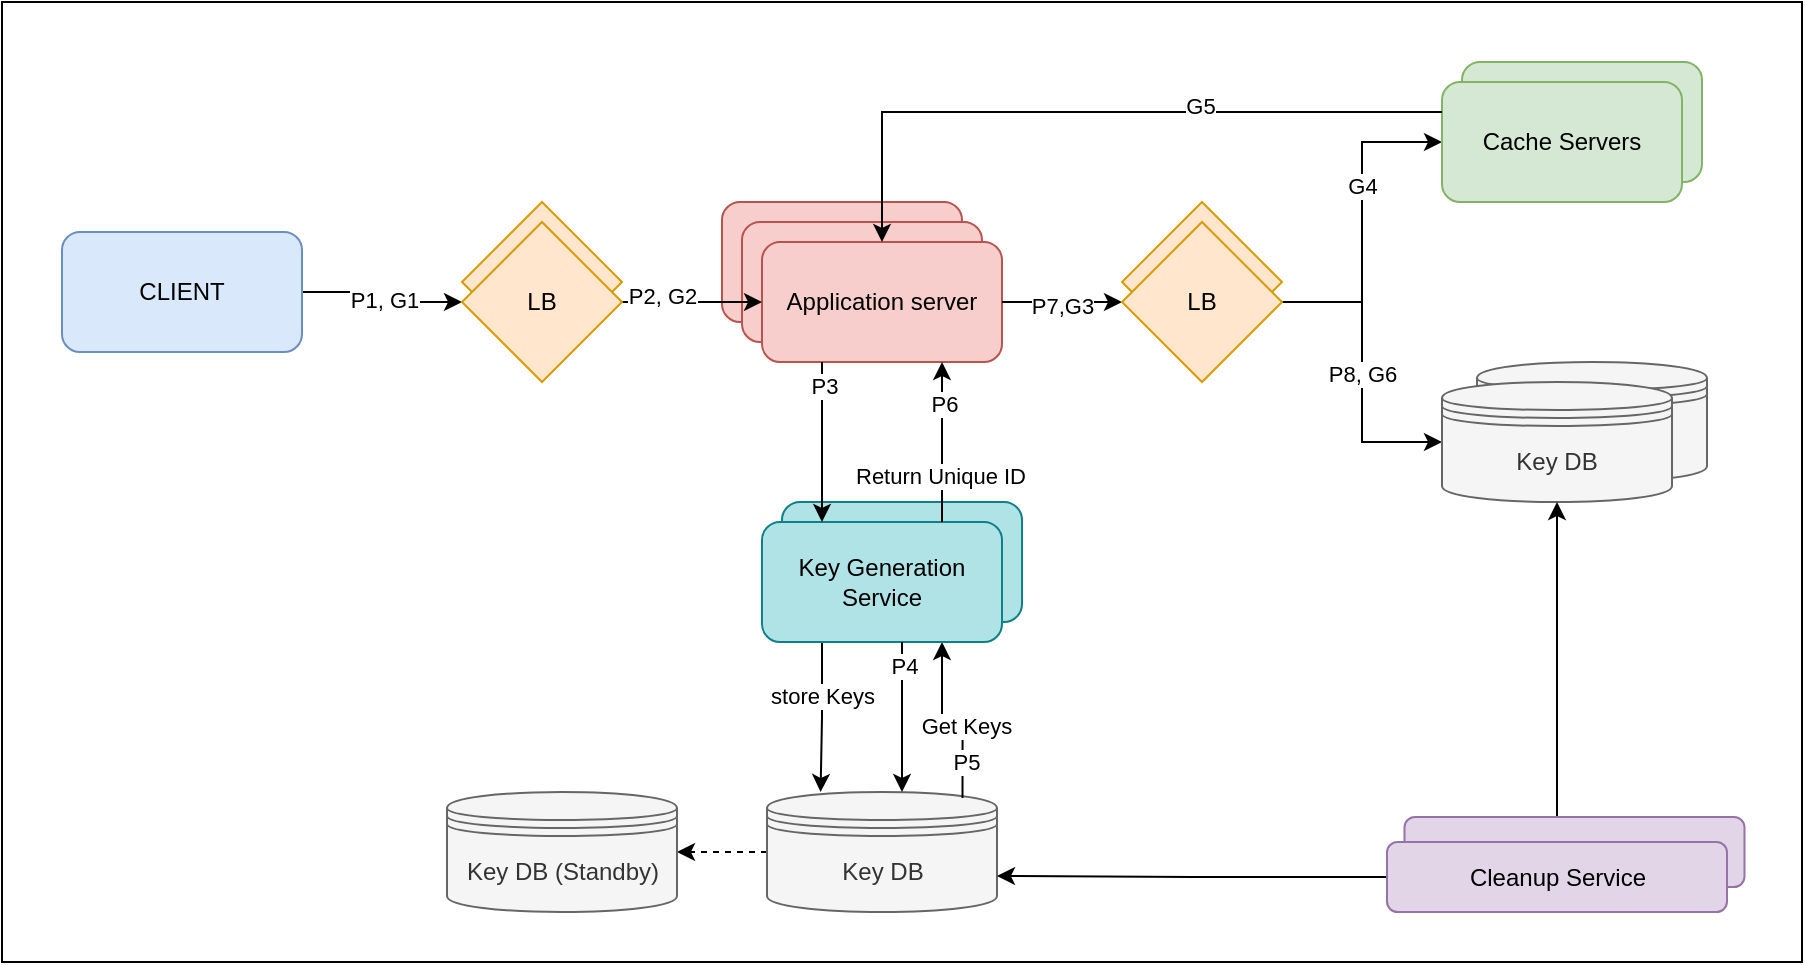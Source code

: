 <mxfile version="27.2.0">
  <diagram name="Page-1" id="cLk97iHQLmaZrUIqqrmd">
    <mxGraphModel dx="1234" dy="790" grid="1" gridSize="10" guides="1" tooltips="1" connect="1" arrows="1" fold="1" page="1" pageScale="1" pageWidth="1100" pageHeight="850" math="0" shadow="0">
      <root>
        <mxCell id="0" />
        <mxCell id="1" parent="0" />
        <mxCell id="I1hDKyZTGQR--XwQxH3r-68" value="" style="rounded=0;whiteSpace=wrap;html=1;" vertex="1" parent="1">
          <mxGeometry x="120" y="90" width="900" height="480" as="geometry" />
        </mxCell>
        <mxCell id="I1hDKyZTGQR--XwQxH3r-5" value="" style="edgeStyle=orthogonalEdgeStyle;rounded=0;orthogonalLoop=1;jettySize=auto;html=1;" edge="1" parent="1" source="I1hDKyZTGQR--XwQxH3r-2" target="I1hDKyZTGQR--XwQxH3r-3">
          <mxGeometry relative="1" as="geometry" />
        </mxCell>
        <mxCell id="I1hDKyZTGQR--XwQxH3r-50" value="P1, G1" style="edgeLabel;html=1;align=center;verticalAlign=middle;resizable=0;points=[];" vertex="1" connectable="0" parent="I1hDKyZTGQR--XwQxH3r-5">
          <mxGeometry x="0.04" y="1" relative="1" as="geometry">
            <mxPoint as="offset" />
          </mxGeometry>
        </mxCell>
        <mxCell id="I1hDKyZTGQR--XwQxH3r-2" value="CLIENT" style="rounded=1;whiteSpace=wrap;html=1;fillColor=#dae8fc;strokeColor=#6c8ebf;" vertex="1" parent="1">
          <mxGeometry x="150" y="205" width="120" height="60" as="geometry" />
        </mxCell>
        <mxCell id="I1hDKyZTGQR--XwQxH3r-10" value="" style="group" vertex="1" connectable="0" parent="1">
          <mxGeometry x="480" y="190" width="140" height="80" as="geometry" />
        </mxCell>
        <mxCell id="I1hDKyZTGQR--XwQxH3r-8" value="&lt;span style=&quot;color: rgba(0, 0, 0, 0); font-family: monospace; font-size: 0px; text-align: start; text-wrap-mode: nowrap;&quot;&gt;%3CmxGraphModel%3E%3Croot%3E%3CmxCell%20id%3D%220%22%2F%3E%3CmxCell%20id%3D%221%22%20parent%3D%220%22%2F%3E%3CmxCell%20id%3D%222%22%20value%3D%22Application%20server%22%20style%3D%22rounded%3D1%3BwhiteSpace%3Dwrap%3Bhtml%3D1%3B%22%20vertex%3D%221%22%20parent%3D%221%22%3E%3CmxGeometry%20x%3D%22490%22%20y%3D%22210%22%20width%3D%22120%22%20height%3D%2260%22%20as%3D%22geometry%22%2F%3E%3C%2FmxCell%3E%3C%2Froot%3E%3C%2FmxGraphModel%3E&lt;/span&gt;" style="rounded=1;whiteSpace=wrap;html=1;fillColor=#f8cecc;strokeColor=#b85450;" vertex="1" parent="I1hDKyZTGQR--XwQxH3r-10">
          <mxGeometry width="120" height="60" as="geometry" />
        </mxCell>
        <mxCell id="I1hDKyZTGQR--XwQxH3r-9" value="&lt;span style=&quot;color: rgba(0, 0, 0, 0); font-family: monospace; font-size: 0px; text-align: start; text-wrap-mode: nowrap;&quot;&gt;%3CmxGraphModel%3E%3Croot%3E%3CmxCell%20id%3D%220%22%2F%3E%3CmxCell%20id%3D%221%22%20parent%3D%220%22%2F%3E%3CmxCell%20id%3D%222%22%20value%3D%22Application%20server%22%20style%3D%22rounded%3D1%3BwhiteSpace%3Dwrap%3Bhtml%3D1%3B%22%20vertex%3D%221%22%20parent%3D%221%22%3E%3CmxGeometry%20x%3D%22490%22%20y%3D%22210%22%20width%3D%22120%22%20height%3D%2260%22%20as%3D%22geometry%22%2F%3E%3C%2FmxCell%3E%3C%2Froot%3E%3C%2FmxGraphModel%3E&lt;/span&gt;" style="rounded=1;whiteSpace=wrap;html=1;fillColor=#f8cecc;strokeColor=#b85450;" vertex="1" parent="I1hDKyZTGQR--XwQxH3r-10">
          <mxGeometry x="10" y="10" width="120" height="60" as="geometry" />
        </mxCell>
        <mxCell id="I1hDKyZTGQR--XwQxH3r-6" value="Application server" style="rounded=1;whiteSpace=wrap;html=1;fillColor=#f8cecc;strokeColor=#b85450;" vertex="1" parent="I1hDKyZTGQR--XwQxH3r-10">
          <mxGeometry x="20" y="20" width="120" height="60" as="geometry" />
        </mxCell>
        <mxCell id="I1hDKyZTGQR--XwQxH3r-7" value="" style="edgeStyle=orthogonalEdgeStyle;rounded=0;orthogonalLoop=1;jettySize=auto;html=1;" edge="1" parent="1" source="I1hDKyZTGQR--XwQxH3r-3" target="I1hDKyZTGQR--XwQxH3r-6">
          <mxGeometry relative="1" as="geometry" />
        </mxCell>
        <mxCell id="I1hDKyZTGQR--XwQxH3r-51" value="P2, G2" style="edgeLabel;html=1;align=center;verticalAlign=middle;resizable=0;points=[];" vertex="1" connectable="0" parent="I1hDKyZTGQR--XwQxH3r-7">
          <mxGeometry x="-0.5" y="3" relative="1" as="geometry">
            <mxPoint x="2" as="offset" />
          </mxGeometry>
        </mxCell>
        <mxCell id="I1hDKyZTGQR--XwQxH3r-34" style="edgeStyle=orthogonalEdgeStyle;rounded=0;orthogonalLoop=1;jettySize=auto;html=1;exitX=1;exitY=0.5;exitDx=0;exitDy=0;entryX=0;entryY=0.5;entryDx=0;entryDy=0;" edge="1" parent="1" source="I1hDKyZTGQR--XwQxH3r-11" target="I1hDKyZTGQR--XwQxH3r-31">
          <mxGeometry relative="1" as="geometry" />
        </mxCell>
        <mxCell id="I1hDKyZTGQR--XwQxH3r-63" value="G4" style="edgeLabel;html=1;align=center;verticalAlign=middle;resizable=0;points=[];" vertex="1" connectable="0" parent="I1hDKyZTGQR--XwQxH3r-34">
          <mxGeometry x="0.225" relative="1" as="geometry">
            <mxPoint as="offset" />
          </mxGeometry>
        </mxCell>
        <mxCell id="I1hDKyZTGQR--XwQxH3r-37" style="edgeStyle=orthogonalEdgeStyle;rounded=0;orthogonalLoop=1;jettySize=auto;html=1;entryX=0;entryY=0.5;entryDx=0;entryDy=0;" edge="1" parent="1" source="I1hDKyZTGQR--XwQxH3r-11" target="I1hDKyZTGQR--XwQxH3r-35">
          <mxGeometry relative="1" as="geometry" />
        </mxCell>
        <mxCell id="I1hDKyZTGQR--XwQxH3r-59" value="P8, G6" style="edgeLabel;html=1;align=center;verticalAlign=middle;resizable=0;points=[];" vertex="1" connectable="0" parent="I1hDKyZTGQR--XwQxH3r-37">
          <mxGeometry x="0.013" relative="1" as="geometry">
            <mxPoint as="offset" />
          </mxGeometry>
        </mxCell>
        <mxCell id="I1hDKyZTGQR--XwQxH3r-27" value="" style="edgeStyle=orthogonalEdgeStyle;rounded=0;orthogonalLoop=1;jettySize=auto;html=1;dashed=1;" edge="1" parent="1" source="I1hDKyZTGQR--XwQxH3r-15" target="I1hDKyZTGQR--XwQxH3r-25">
          <mxGeometry relative="1" as="geometry" />
        </mxCell>
        <mxCell id="I1hDKyZTGQR--XwQxH3r-15" value="Key DB" style="shape=datastore;whiteSpace=wrap;html=1;fillColor=#f5f5f5;fontColor=#333333;strokeColor=#666666;" vertex="1" parent="1">
          <mxGeometry x="502.5" y="485" width="115" height="60" as="geometry" />
        </mxCell>
        <mxCell id="I1hDKyZTGQR--XwQxH3r-21" style="edgeStyle=orthogonalEdgeStyle;rounded=0;orthogonalLoop=1;jettySize=auto;html=1;exitX=0.25;exitY=1;exitDx=0;exitDy=0;entryX=0.233;entryY=0;entryDx=0;entryDy=0;entryPerimeter=0;" edge="1" parent="1" source="I1hDKyZTGQR--XwQxH3r-12" target="I1hDKyZTGQR--XwQxH3r-15">
          <mxGeometry relative="1" as="geometry" />
        </mxCell>
        <mxCell id="I1hDKyZTGQR--XwQxH3r-23" value="store Keys" style="edgeLabel;html=1;align=center;verticalAlign=middle;resizable=0;points=[];" vertex="1" connectable="0" parent="I1hDKyZTGQR--XwQxH3r-21">
          <mxGeometry x="-0.29" relative="1" as="geometry">
            <mxPoint as="offset" />
          </mxGeometry>
        </mxCell>
        <mxCell id="I1hDKyZTGQR--XwQxH3r-22" style="edgeStyle=orthogonalEdgeStyle;rounded=0;orthogonalLoop=1;jettySize=auto;html=1;exitX=0.85;exitY=0.05;exitDx=0;exitDy=0;entryX=0.75;entryY=1;entryDx=0;entryDy=0;exitPerimeter=0;" edge="1" parent="1" source="I1hDKyZTGQR--XwQxH3r-15" target="I1hDKyZTGQR--XwQxH3r-12">
          <mxGeometry relative="1" as="geometry" />
        </mxCell>
        <mxCell id="I1hDKyZTGQR--XwQxH3r-24" value="Get Keys" style="edgeLabel;html=1;align=center;verticalAlign=middle;resizable=0;points=[];" vertex="1" connectable="0" parent="I1hDKyZTGQR--XwQxH3r-22">
          <mxGeometry x="-0.178" y="-1" relative="1" as="geometry">
            <mxPoint as="offset" />
          </mxGeometry>
        </mxCell>
        <mxCell id="I1hDKyZTGQR--XwQxH3r-56" value="P5" style="edgeLabel;html=1;align=center;verticalAlign=middle;resizable=0;points=[];" vertex="1" connectable="0" parent="I1hDKyZTGQR--XwQxH3r-22">
          <mxGeometry x="-0.779" y="-1" relative="1" as="geometry">
            <mxPoint y="-8" as="offset" />
          </mxGeometry>
        </mxCell>
        <mxCell id="I1hDKyZTGQR--XwQxH3r-25" value="Key DB (Standby)" style="shape=datastore;whiteSpace=wrap;html=1;fillColor=#f5f5f5;fontColor=#333333;strokeColor=#666666;" vertex="1" parent="1">
          <mxGeometry x="342.5" y="485" width="115" height="60" as="geometry" />
        </mxCell>
        <mxCell id="I1hDKyZTGQR--XwQxH3r-28" value="" style="edgeStyle=orthogonalEdgeStyle;rounded=0;orthogonalLoop=1;jettySize=auto;html=1;" edge="1" parent="1" source="I1hDKyZTGQR--XwQxH3r-6" target="I1hDKyZTGQR--XwQxH3r-11">
          <mxGeometry relative="1" as="geometry" />
        </mxCell>
        <mxCell id="I1hDKyZTGQR--XwQxH3r-58" value="P7,G3" style="edgeLabel;html=1;align=center;verticalAlign=middle;resizable=0;points=[];" vertex="1" connectable="0" parent="I1hDKyZTGQR--XwQxH3r-28">
          <mxGeometry x="-0.033" y="-2" relative="1" as="geometry">
            <mxPoint x="1" as="offset" />
          </mxGeometry>
        </mxCell>
        <mxCell id="I1hDKyZTGQR--XwQxH3r-38" value="" style="group" vertex="1" connectable="0" parent="1">
          <mxGeometry x="840" y="270" width="132.5" height="70" as="geometry" />
        </mxCell>
        <mxCell id="I1hDKyZTGQR--XwQxH3r-36" value="Key DB" style="shape=datastore;whiteSpace=wrap;html=1;fillColor=#f5f5f5;fontColor=#333333;strokeColor=#666666;" vertex="1" parent="I1hDKyZTGQR--XwQxH3r-38">
          <mxGeometry x="17.5" width="115" height="60" as="geometry" />
        </mxCell>
        <mxCell id="I1hDKyZTGQR--XwQxH3r-35" value="Key DB" style="shape=datastore;whiteSpace=wrap;html=1;fillColor=#f5f5f5;fontColor=#333333;strokeColor=#666666;" vertex="1" parent="I1hDKyZTGQR--XwQxH3r-38">
          <mxGeometry y="10" width="115" height="60" as="geometry" />
        </mxCell>
        <mxCell id="I1hDKyZTGQR--XwQxH3r-39" value="" style="group" vertex="1" connectable="0" parent="1">
          <mxGeometry x="840" y="120" width="130" height="70" as="geometry" />
        </mxCell>
        <mxCell id="I1hDKyZTGQR--XwQxH3r-32" value="Cache Servers" style="rounded=1;whiteSpace=wrap;html=1;fillColor=#d5e8d4;strokeColor=#82b366;" vertex="1" parent="I1hDKyZTGQR--XwQxH3r-39">
          <mxGeometry x="10" width="120" height="60" as="geometry" />
        </mxCell>
        <mxCell id="I1hDKyZTGQR--XwQxH3r-31" value="Cache Servers" style="rounded=1;whiteSpace=wrap;html=1;fillColor=#d5e8d4;strokeColor=#82b366;" vertex="1" parent="I1hDKyZTGQR--XwQxH3r-39">
          <mxGeometry y="10" width="120" height="60" as="geometry" />
        </mxCell>
        <mxCell id="I1hDKyZTGQR--XwQxH3r-40" value="" style="group" vertex="1" connectable="0" parent="1">
          <mxGeometry x="680" y="190" width="80" height="90" as="geometry" />
        </mxCell>
        <mxCell id="I1hDKyZTGQR--XwQxH3r-30" value="LB" style="rhombus;whiteSpace=wrap;html=1;fillColor=#ffe6cc;strokeColor=#d79b00;" vertex="1" parent="I1hDKyZTGQR--XwQxH3r-40">
          <mxGeometry width="80" height="80" as="geometry" />
        </mxCell>
        <mxCell id="I1hDKyZTGQR--XwQxH3r-11" value="LB" style="rhombus;whiteSpace=wrap;html=1;fillColor=#ffe6cc;strokeColor=#d79b00;" vertex="1" parent="I1hDKyZTGQR--XwQxH3r-40">
          <mxGeometry y="10" width="80" height="80" as="geometry" />
        </mxCell>
        <mxCell id="I1hDKyZTGQR--XwQxH3r-42" value="" style="group" vertex="1" connectable="0" parent="1">
          <mxGeometry x="500" y="340" width="130" height="70" as="geometry" />
        </mxCell>
        <mxCell id="I1hDKyZTGQR--XwQxH3r-41" value="Key Generation Service" style="rounded=1;whiteSpace=wrap;html=1;fillColor=#b0e3e6;strokeColor=#0e8088;" vertex="1" parent="I1hDKyZTGQR--XwQxH3r-42">
          <mxGeometry x="10" width="120" height="60" as="geometry" />
        </mxCell>
        <mxCell id="I1hDKyZTGQR--XwQxH3r-12" value="Key Generation Service" style="rounded=1;whiteSpace=wrap;html=1;fillColor=#b0e3e6;strokeColor=#0e8088;" vertex="1" parent="I1hDKyZTGQR--XwQxH3r-42">
          <mxGeometry y="10" width="120" height="60" as="geometry" />
        </mxCell>
        <mxCell id="I1hDKyZTGQR--XwQxH3r-45" style="edgeStyle=orthogonalEdgeStyle;rounded=0;orthogonalLoop=1;jettySize=auto;html=1;entryX=1;entryY=0.7;entryDx=0;entryDy=0;" edge="1" parent="1" source="I1hDKyZTGQR--XwQxH3r-43" target="I1hDKyZTGQR--XwQxH3r-15">
          <mxGeometry relative="1" as="geometry" />
        </mxCell>
        <mxCell id="I1hDKyZTGQR--XwQxH3r-46" style="edgeStyle=orthogonalEdgeStyle;rounded=0;orthogonalLoop=1;jettySize=auto;html=1;exitX=0.5;exitY=0;exitDx=0;exitDy=0;" edge="1" parent="1" source="I1hDKyZTGQR--XwQxH3r-43" target="I1hDKyZTGQR--XwQxH3r-35">
          <mxGeometry relative="1" as="geometry" />
        </mxCell>
        <mxCell id="I1hDKyZTGQR--XwQxH3r-48" value="" style="group" vertex="1" connectable="0" parent="1">
          <mxGeometry x="812.5" y="497.5" width="178.75" height="47.5" as="geometry" />
        </mxCell>
        <mxCell id="I1hDKyZTGQR--XwQxH3r-47" value="Cleanup Service" style="rounded=1;whiteSpace=wrap;html=1;fillColor=#e1d5e7;strokeColor=#9673a6;" vertex="1" parent="I1hDKyZTGQR--XwQxH3r-48">
          <mxGeometry x="8.75" width="170" height="35" as="geometry" />
        </mxCell>
        <mxCell id="I1hDKyZTGQR--XwQxH3r-43" value="Cleanup Service" style="rounded=1;whiteSpace=wrap;html=1;fillColor=#e1d5e7;strokeColor=#9673a6;" vertex="1" parent="I1hDKyZTGQR--XwQxH3r-48">
          <mxGeometry y="12.5" width="170" height="35" as="geometry" />
        </mxCell>
        <mxCell id="I1hDKyZTGQR--XwQxH3r-54" value="" style="edgeStyle=orthogonalEdgeStyle;rounded=0;orthogonalLoop=1;jettySize=auto;html=1;" edge="1" parent="1" source="I1hDKyZTGQR--XwQxH3r-12" target="I1hDKyZTGQR--XwQxH3r-15">
          <mxGeometry relative="1" as="geometry">
            <Array as="points">
              <mxPoint x="570" y="430" />
              <mxPoint x="570" y="430" />
            </Array>
          </mxGeometry>
        </mxCell>
        <mxCell id="I1hDKyZTGQR--XwQxH3r-55" value="P4" style="edgeLabel;html=1;align=center;verticalAlign=middle;resizable=0;points=[];" vertex="1" connectable="0" parent="I1hDKyZTGQR--XwQxH3r-54">
          <mxGeometry x="-0.68" y="1" relative="1" as="geometry">
            <mxPoint as="offset" />
          </mxGeometry>
        </mxCell>
        <mxCell id="I1hDKyZTGQR--XwQxH3r-61" value="" style="group" vertex="1" connectable="0" parent="1">
          <mxGeometry x="350" y="190" width="80" height="90" as="geometry" />
        </mxCell>
        <mxCell id="I1hDKyZTGQR--XwQxH3r-29" value="LB" style="rhombus;whiteSpace=wrap;html=1;fillColor=#ffe6cc;strokeColor=#d79b00;" vertex="1" parent="I1hDKyZTGQR--XwQxH3r-61">
          <mxGeometry width="80" height="80" as="geometry" />
        </mxCell>
        <mxCell id="I1hDKyZTGQR--XwQxH3r-3" value="LB" style="rhombus;whiteSpace=wrap;html=1;fillColor=#ffe6cc;strokeColor=#d79b00;" vertex="1" parent="I1hDKyZTGQR--XwQxH3r-61">
          <mxGeometry y="10" width="80" height="80" as="geometry" />
        </mxCell>
        <mxCell id="I1hDKyZTGQR--XwQxH3r-65" style="edgeStyle=orthogonalEdgeStyle;rounded=0;orthogonalLoop=1;jettySize=auto;html=1;exitX=0;exitY=0.25;exitDx=0;exitDy=0;" edge="1" parent="1" source="I1hDKyZTGQR--XwQxH3r-31" target="I1hDKyZTGQR--XwQxH3r-6">
          <mxGeometry relative="1" as="geometry" />
        </mxCell>
        <mxCell id="I1hDKyZTGQR--XwQxH3r-66" value="G5" style="edgeLabel;html=1;align=center;verticalAlign=middle;resizable=0;points=[];" vertex="1" connectable="0" parent="I1hDKyZTGQR--XwQxH3r-65">
          <mxGeometry x="-0.297" y="-3" relative="1" as="geometry">
            <mxPoint as="offset" />
          </mxGeometry>
        </mxCell>
        <mxCell id="I1hDKyZTGQR--XwQxH3r-17" style="edgeStyle=orthogonalEdgeStyle;rounded=0;orthogonalLoop=1;jettySize=auto;html=1;exitX=0.25;exitY=1;exitDx=0;exitDy=0;entryX=0.25;entryY=0;entryDx=0;entryDy=0;" edge="1" parent="1" source="I1hDKyZTGQR--XwQxH3r-6" target="I1hDKyZTGQR--XwQxH3r-12">
          <mxGeometry relative="1" as="geometry" />
        </mxCell>
        <mxCell id="I1hDKyZTGQR--XwQxH3r-53" value="P3" style="edgeLabel;html=1;align=center;verticalAlign=middle;resizable=0;points=[];" vertex="1" connectable="0" parent="I1hDKyZTGQR--XwQxH3r-17">
          <mxGeometry x="-0.7" y="1" relative="1" as="geometry">
            <mxPoint as="offset" />
          </mxGeometry>
        </mxCell>
        <mxCell id="I1hDKyZTGQR--XwQxH3r-18" style="edgeStyle=orthogonalEdgeStyle;rounded=0;orthogonalLoop=1;jettySize=auto;html=1;exitX=0.75;exitY=0;exitDx=0;exitDy=0;entryX=0.75;entryY=1;entryDx=0;entryDy=0;" edge="1" parent="1" source="I1hDKyZTGQR--XwQxH3r-12" target="I1hDKyZTGQR--XwQxH3r-6">
          <mxGeometry relative="1" as="geometry" />
        </mxCell>
        <mxCell id="I1hDKyZTGQR--XwQxH3r-20" value="Return Unique ID" style="edgeLabel;html=1;align=center;verticalAlign=middle;resizable=0;points=[];" vertex="1" connectable="0" parent="I1hDKyZTGQR--XwQxH3r-18">
          <mxGeometry x="-0.425" y="1" relative="1" as="geometry">
            <mxPoint as="offset" />
          </mxGeometry>
        </mxCell>
        <mxCell id="I1hDKyZTGQR--XwQxH3r-57" value="P6" style="edgeLabel;html=1;align=center;verticalAlign=middle;resizable=0;points=[];" vertex="1" connectable="0" parent="I1hDKyZTGQR--XwQxH3r-18">
          <mxGeometry x="0.475" y="-1" relative="1" as="geometry">
            <mxPoint as="offset" />
          </mxGeometry>
        </mxCell>
      </root>
    </mxGraphModel>
  </diagram>
</mxfile>
